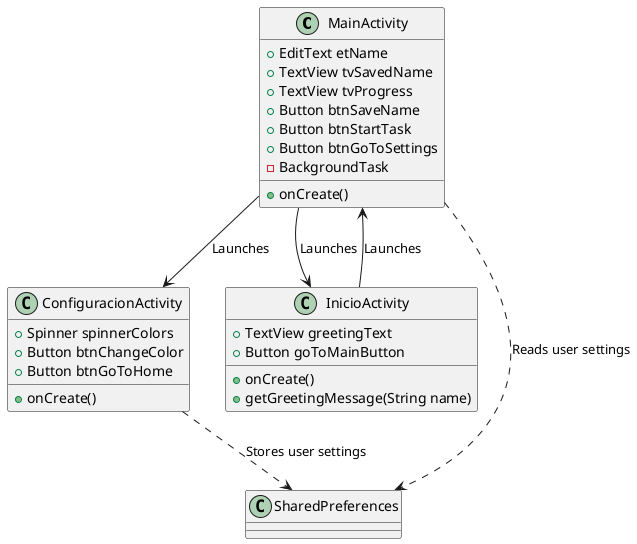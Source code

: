@startuml
class MainActivity {
    + EditText etName
    + TextView tvSavedName
    + TextView tvProgress
    + Button btnSaveName
    + Button btnStartTask
    + Button btnGoToSettings
    + onCreate()
    - BackgroundTask
}

class ConfiguracionActivity {
    + Spinner spinnerColors
    + Button btnChangeColor
    + Button btnGoToHome
    + onCreate()
}

class InicioActivity {
    + TextView greetingText
    + Button goToMainButton
    + onCreate()
    + getGreetingMessage(String name)
}

MainActivity --> ConfiguracionActivity : "Launches"
MainActivity --> InicioActivity : "Launches"
InicioActivity --> MainActivity : "Launches"
ConfiguracionActivity ..> SharedPreferences : "Stores user settings"
MainActivity ..> SharedPreferences : "Reads user settings"
@enduml
